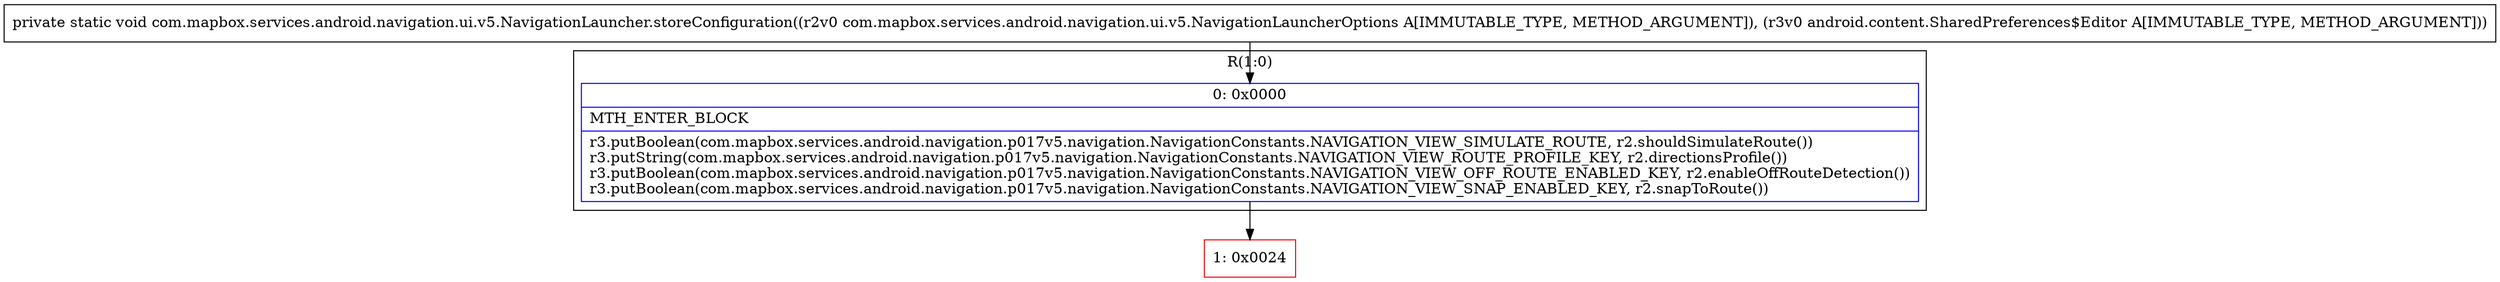 digraph "CFG forcom.mapbox.services.android.navigation.ui.v5.NavigationLauncher.storeConfiguration(Lcom\/mapbox\/services\/android\/navigation\/ui\/v5\/NavigationLauncherOptions;Landroid\/content\/SharedPreferences$Editor;)V" {
subgraph cluster_Region_934081388 {
label = "R(1:0)";
node [shape=record,color=blue];
Node_0 [shape=record,label="{0\:\ 0x0000|MTH_ENTER_BLOCK\l|r3.putBoolean(com.mapbox.services.android.navigation.p017v5.navigation.NavigationConstants.NAVIGATION_VIEW_SIMULATE_ROUTE, r2.shouldSimulateRoute())\lr3.putString(com.mapbox.services.android.navigation.p017v5.navigation.NavigationConstants.NAVIGATION_VIEW_ROUTE_PROFILE_KEY, r2.directionsProfile())\lr3.putBoolean(com.mapbox.services.android.navigation.p017v5.navigation.NavigationConstants.NAVIGATION_VIEW_OFF_ROUTE_ENABLED_KEY, r2.enableOffRouteDetection())\lr3.putBoolean(com.mapbox.services.android.navigation.p017v5.navigation.NavigationConstants.NAVIGATION_VIEW_SNAP_ENABLED_KEY, r2.snapToRoute())\l}"];
}
Node_1 [shape=record,color=red,label="{1\:\ 0x0024}"];
MethodNode[shape=record,label="{private static void com.mapbox.services.android.navigation.ui.v5.NavigationLauncher.storeConfiguration((r2v0 com.mapbox.services.android.navigation.ui.v5.NavigationLauncherOptions A[IMMUTABLE_TYPE, METHOD_ARGUMENT]), (r3v0 android.content.SharedPreferences$Editor A[IMMUTABLE_TYPE, METHOD_ARGUMENT])) }"];
MethodNode -> Node_0;
Node_0 -> Node_1;
}

